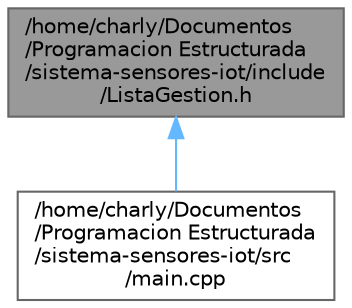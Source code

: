 digraph "/home/charly/Documentos/Programacion Estructurada/sistema-sensores-iot/include/ListaGestion.h"
{
 // INTERACTIVE_SVG=YES
 // LATEX_PDF_SIZE
  bgcolor="transparent";
  edge [fontname=Helvetica,fontsize=10,labelfontname=Helvetica,labelfontsize=10];
  node [fontname=Helvetica,fontsize=10,shape=box,height=0.2,width=0.4];
  Node1 [id="Node000001",label="/home/charly/Documentos\l/Programacion Estructurada\l/sistema-sensores-iot/include\l/ListaGestion.h",height=0.2,width=0.4,color="gray40", fillcolor="grey60", style="filled", fontcolor="black",tooltip="Lista polimórfica para gestionar sensores."];
  Node1 -> Node2 [id="edge1_Node000001_Node000002",dir="back",color="steelblue1",style="solid",tooltip=" "];
  Node2 [id="Node000002",label="/home/charly/Documentos\l/Programacion Estructurada\l/sistema-sensores-iot/src\l/main.cpp",height=0.2,width=0.4,color="grey40", fillcolor="white", style="filled",URL="$main_8cpp.html",tooltip="Programa principal SIMPLIFICADO del Sistema IoT."];
}
